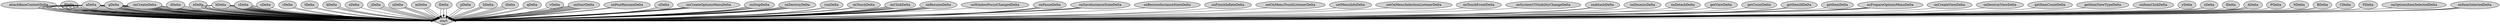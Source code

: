 digraph G {
	subgraph "com.androvid.AndrovidApplication" {
		node [style=filled]
		color=blue
		label="com.androvid.AndrovidApplication"
		start [shape=Mdiamond]
		attachBaseContextDelta -> start
		start [shape=Mdiamond]
		fDelta -> start
		start [shape=Mdiamond]
		aDelta -> start
		start [shape=Mdiamond]
		gDelta -> start
		start [shape=Mdiamond]
		onCreateDelta -> start
		start [shape=Mdiamond]
		dDelta -> start
		start [shape=Mdiamond]
		eDelta -> start
	}
	subgraph "com.androvid.videokit.b" {
		node [style=filled]
		color=blue
		label="com.androvid.videokit.b"
		start [shape=Mdiamond]
		bDelta -> start
		start [shape=Mdiamond]
		cDelta -> start
		start [shape=Mdiamond]
		aDelta -> start
	}
	subgraph "com.androvid.videokit.o" {
		node [style=filled]
		color=blue
		label="com.androvid.videokit.o"
		start [shape=Mdiamond]
		aDelta -> start
	}
	subgraph "com.androvid.videokit.HomeActivity" {
		node [style=filled]
		color=blue
		label="com.androvid.videokit.HomeActivity"
		start [shape=Mdiamond]
		sDelta -> start
		start [shape=Mdiamond]
		rDelta -> start
		start [shape=Mdiamond]
		tDelta -> start
		start [shape=Mdiamond]
		aDelta -> start
		start [shape=Mdiamond]
		kDelta -> start
		start [shape=Mdiamond]
		oDelta -> start
		start [shape=Mdiamond]
		jDelta -> start
		start [shape=Mdiamond]
		nDelta -> start
		start [shape=Mdiamond]
		mDelta -> start
		start [shape=Mdiamond]
		lDelta -> start
		start [shape=Mdiamond]
		pDelta -> start
		start [shape=Mdiamond]
		hDelta -> start
		start [shape=Mdiamond]
		iDelta -> start
		start [shape=Mdiamond]
		qDelta -> start
		start [shape=Mdiamond]
		onCreateDelta -> start
		start [shape=Mdiamond]
		vDelta -> start
		start [shape=Mdiamond]
		onStartDelta -> start
		start [shape=Mdiamond]
		onPostResumeDelta -> start
		start [shape=Mdiamond]
		gDelta -> start
		start [shape=Mdiamond]
		uDelta -> start
		start [shape=Mdiamond]
		onCreateOptionsMenuDelta -> start
		start [shape=Mdiamond]
		onStopDelta -> start
		start [shape=Mdiamond]
		onDestroyDelta -> start
	}
	subgraph "com.androvid.videokit.a" {
		node [style=filled]
		color=blue
		label="com.androvid.videokit.a"
		start [shape=Mdiamond]
		bDelta -> start
		start [shape=Mdiamond]
		aDelta -> start
	}
	subgraph "com.androvid.util.h" {
		node [style=filled]
		color=blue
		label="com.androvid.util.h"
		start [shape=Mdiamond]
		fDelta -> start
		start [shape=Mdiamond]
		aDelta -> start
		start [shape=Mdiamond]
		bDelta -> start
		start [shape=Mdiamond]
		cDelta -> start
		start [shape=Mdiamond]
		dDelta -> start
	}
	subgraph "com.androvid.util.e" {
		node [style=filled]
		color=blue
		label="com.androvid.util.e"
		start [shape=Mdiamond]
		bDelta -> start
		start [shape=Mdiamond]
		aDelta -> start
	}
	subgraph "com.androvid.a" {
		node [style=filled]
		color=blue
		label="com.androvid.a"
		start [shape=Mdiamond]
		aDelta -> start
		start [shape=Mdiamond]
		bDelta -> start
		start [shape=Mdiamond]
		cDelta -> start
	}
	subgraph "com.androvid.a.a" {
		node [style=filled]
		color=blue
		label="com.androvid.a.a"
		start [shape=Mdiamond]
		aDelta -> start
	}
	subgraph "com.androvid.MyAppGlideModule" {
		node [style=filled]
		color=blue
		label="com.androvid.MyAppGlideModule"
		start [shape=Mdiamond]
		aDelta -> start
	}
	subgraph "com.androvid.d" {
		node [style=filled]
		color=blue
		label="com.androvid.d"
		start [shape=Mdiamond]
		bDelta -> start
		start [shape=Mdiamond]
		aDelta -> start
		start [shape=Mdiamond]
		cDelta -> start
	}
	subgraph "com.androvid.c" {
		node [style=filled]
		color=blue
		label="com.androvid.c"
		start [shape=Mdiamond]
		iDelta -> start
		start [shape=Mdiamond]
		jDelta -> start
		start [shape=Mdiamond]
		aDelta -> start
	}
	subgraph "com.androvid.e" {
		node [style=filled]
		color=blue
		label="com.androvid.e"
		start [shape=Mdiamond]
		aDelta -> start
	}
	subgraph "com.androvid.videokit.HomeActivity$b" {
		node [style=filled]
		color=blue
		label="com.androvid.videokit.HomeActivity$b"
		start [shape=Mdiamond]
		bDelta -> start
		start [shape=Mdiamond]
		aDelta -> start
	}
	subgraph "com.androvid.AndrovidApplication$3" {
		node [style=filled]
		color=blue
		label="com.androvid.AndrovidApplication$3"
		start [shape=Mdiamond]
		runDelta -> start
	}
	subgraph "com.androvid.videokit.HomeActivity$7" {
		node [style=filled]
		color=blue
		label="com.androvid.videokit.HomeActivity$7"
		start [shape=Mdiamond]
		onTouchDelta -> start
	}
	subgraph "com.androvid.util.a" {
		node [style=filled]
		color=blue
		label="com.androvid.util.a"
		start [shape=Mdiamond]
		aDelta -> start
		start [shape=Mdiamond]
		fDelta -> start
	}
	subgraph "com.androvid.videokit.HomeActivity$b$2" {
		node [style=filled]
		color=blue
		label="com.androvid.videokit.HomeActivity$b$2"
		start [shape=Mdiamond]
		onClickDelta -> start
	}
	subgraph "com.androvid.videokit.AndrovidNoStatusBarActivity" {
		node [style=filled]
		color=blue
		label="com.androvid.videokit.AndrovidNoStatusBarActivity"
		start [shape=Mdiamond]
		onCreateDelta -> start
		start [shape=Mdiamond]
		onResumeDelta -> start
		start [shape=Mdiamond]
		onWindowFocusChangedDelta -> start
	}
	subgraph "com.androvid.videokit.VideoPlayerMenuActivity" {
		node [style=filled]
		color=blue
		label="com.androvid.videokit.VideoPlayerMenuActivity"
		start [shape=Mdiamond]
		jDelta -> start
		start [shape=Mdiamond]
		iDelta -> start
		start [shape=Mdiamond]
		aDelta -> start
		start [shape=Mdiamond]
		onCreateDelta -> start
		start [shape=Mdiamond]
		rDelta -> start
		start [shape=Mdiamond]
		onStartDelta -> start
		start [shape=Mdiamond]
		onResumeDelta -> start
		start [shape=Mdiamond]
		hDelta -> start
		start [shape=Mdiamond]
		nDelta -> start
		start [shape=Mdiamond]
		uDelta -> start
		start [shape=Mdiamond]
		eDelta -> start
		start [shape=Mdiamond]
		fDelta -> start
		start [shape=Mdiamond]
		onPauseDelta -> start
		start [shape=Mdiamond]
		onStopDelta -> start
		start [shape=Mdiamond]
		onSaveInstanceStateDelta -> start
		start [shape=Mdiamond]
		tDelta -> start
		start [shape=Mdiamond]
		onDestroyDelta -> start
		start [shape=Mdiamond]
		onRestoreInstanceStateDelta -> start
	}
	subgraph "com.androvid.videokit.GridMenuItem" {
		node [style=filled]
		color=blue
		label="com.androvid.videokit.GridMenuItem"
		start [shape=Mdiamond]
		onFinishInflateDelta -> start
		start [shape=Mdiamond]
		setOnMenuTouchListenerDelta -> start
		start [shape=Mdiamond]
		setMenuInfoDelta -> start
		start [shape=Mdiamond]
		setOnMenuSelectionListenerDelta -> start
		start [shape=Mdiamond]
		onTouchEventDelta -> start
		start [shape=Mdiamond]
		aDelta -> start
		start [shape=Mdiamond]
		bDelta -> start
	}
	subgraph "com.androvid.videokit.AndrovidNoStatusBarActivity$1" {
		node [style=filled]
		color=blue
		label="com.androvid.videokit.AndrovidNoStatusBarActivity$1"
		start [shape=Mdiamond]
		onSystemUiVisibilityChangeDelta -> start
	}
	subgraph "com.androvid.videokit.VideoPlayerMenuActivity$3" {
		node [style=filled]
		color=blue
		label="com.androvid.videokit.VideoPlayerMenuActivity$3"
		start [shape=Mdiamond]
		aDelta -> start
	}
	subgraph "com.androvid.videokit.VideoPlayerMenuActivity$6" {
		node [style=filled]
		color=blue
		label="com.androvid.videokit.VideoPlayerMenuActivity$6"
		start [shape=Mdiamond]
		runDelta -> start
	}
	subgraph "com.androvid.videokit.GridMenuItem$2" {
		node [style=filled]
		color=blue
		label="com.androvid.videokit.GridMenuItem$2"
		start [shape=Mdiamond]
		onTouchDelta -> start
	}
	subgraph "com.androvid.b.a" {
		node [style=filled]
		color=blue
		label="com.androvid.b.a"
		start [shape=Mdiamond]
		aDelta -> start
		start [shape=Mdiamond]
		bDelta -> start
		start [shape=Mdiamond]
		eDelta -> start
		start [shape=Mdiamond]
		onAttachDelta -> start
		start [shape=Mdiamond]
		dDelta -> start
		start [shape=Mdiamond]
		onDismissDelta -> start
		start [shape=Mdiamond]
		onDetachDelta -> start
	}
	subgraph "com.androvid.b.a$b" {
		node [style=filled]
		color=blue
		label="com.androvid.b.a$b"
		start [shape=Mdiamond]
		bDelta -> start
		start [shape=Mdiamond]
		aDelta -> start
		start [shape=Mdiamond]
		cDelta -> start
	}
	subgraph "com.androvid.a.b" {
		node [style=filled]
		color=blue
		label="com.androvid.a.b"
		start [shape=Mdiamond]
		aDelta -> start
		start [shape=Mdiamond]
		dDelta -> start
	}
	subgraph "com.androvid.videokit.GridMenuItem$1" {
		node [style=filled]
		color=blue
		label="com.androvid.videokit.GridMenuItem$1"
		start [shape=Mdiamond]
		onClickDelta -> start
	}
	subgraph "com.androvid.b.a$a" {
		node [style=filled]
		color=blue
		label="com.androvid.b.a$a"
		start [shape=Mdiamond]
		getViewDelta -> start
		start [shape=Mdiamond]
		getCountDelta -> start
		start [shape=Mdiamond]
		getItemIdDelta -> start
		start [shape=Mdiamond]
		getItemDelta -> start
	}
	subgraph "com.androvid.videokit.v" {
		node [style=filled]
		color=blue
		label="com.androvid.videokit.v"
		start [shape=Mdiamond]
		aDelta -> start
		start [shape=Mdiamond]
		bDelta -> start
	}
	subgraph "com.androvid.b.a$2" {
		node [style=filled]
		color=blue
		label="com.androvid.b.a$2"
		start [shape=Mdiamond]
		onClickDelta -> start
	}
	subgraph "com.androvid.videokit.AndrovidRunnerActivity" {
		node [style=filled]
		color=blue
		label="com.androvid.videokit.AndrovidRunnerActivity"
		start [shape=Mdiamond]
		onStartDelta -> start
		start [shape=Mdiamond]
		onCreateDelta -> start
		start [shape=Mdiamond]
		onPostResumeDelta -> start
		start [shape=Mdiamond]
		mDelta -> start
		start [shape=Mdiamond]
		nDelta -> start
		start [shape=Mdiamond]
		onCreateOptionsMenuDelta -> start
		start [shape=Mdiamond]
		onPrepareOptionsMenuDelta -> start
		start [shape=Mdiamond]
		bDelta -> start
		start [shape=Mdiamond]
		qDelta -> start
		start [shape=Mdiamond]
		pDelta -> start
		start [shape=Mdiamond]
		aDelta -> start
		start [shape=Mdiamond]
		cDelta -> start
		start [shape=Mdiamond]
		dDelta -> start
		start [shape=Mdiamond]
		onStopDelta -> start
		start [shape=Mdiamond]
		onDestroyDelta -> start
	}
	subgraph "com.androvid.videokit.u" {
		node [style=filled]
		color=blue
		label="com.androvid.videokit.u"
		start [shape=Mdiamond]
		aDelta -> start
		start [shape=Mdiamond]
		onAttachDelta -> start
		start [shape=Mdiamond]
		onCreateViewDelta -> start
		start [shape=Mdiamond]
		onDestroyViewDelta -> start
	}
	subgraph "com.androvid.videokit.VideoListActivity" {
		node [style=filled]
		color=blue
		label="com.androvid.videokit.VideoListActivity"
		start [shape=Mdiamond]
		kDelta -> start
		start [shape=Mdiamond]
		onCreateDelta -> start
		start [shape=Mdiamond]
		onStartDelta -> start
		start [shape=Mdiamond]
		lDelta -> start
		start [shape=Mdiamond]
		onResumeDelta -> start
		start [shape=Mdiamond]
		mDelta -> start
		start [shape=Mdiamond]
		gDelta -> start
		start [shape=Mdiamond]
		onPrepareOptionsMenuDelta -> start
		start [shape=Mdiamond]
		onCreateOptionsMenuDelta -> start
		start [shape=Mdiamond]
		dDelta -> start
		start [shape=Mdiamond]
		onPauseDelta -> start
		start [shape=Mdiamond]
		onSaveInstanceStateDelta -> start
		start [shape=Mdiamond]
		onStopDelta -> start
		start [shape=Mdiamond]
		onDestroyDelta -> start
	}
	subgraph "com.androvid.videokit.s" {
		node [style=filled]
		color=blue
		label="com.androvid.videokit.s"
		start [shape=Mdiamond]
		aDelta -> start
		start [shape=Mdiamond]
		getItemCountDelta -> start
		start [shape=Mdiamond]
		bDelta -> start
		start [shape=Mdiamond]
		getItemViewTypeDelta -> start
		start [shape=Mdiamond]
		getItemIdDelta -> start
	}
	subgraph "com.androvid.b" {
		node [style=filled]
		color=blue
		label="com.androvid.b"
		start [shape=Mdiamond]
		aDelta -> start
	}
	subgraph "com.androvid.videokit.s$b" {
		node [style=filled]
		color=blue
		label="com.androvid.videokit.s$b"
		start [shape=Mdiamond]
		onClickDelta -> start
	}
	subgraph "com.androvid.videokit.VideoListActivity$2" {
		node [style=filled]
		color=blue
		label="com.androvid.videokit.VideoListActivity$2"
		start [shape=Mdiamond]
		onItemClickDelta -> start
	}
	subgraph "com.androvid.videokit.u$6" {
		node [style=filled]
		color=blue
		label="com.androvid.videokit.u$6"
		start [shape=Mdiamond]
		onClickDelta -> start
	}
	subgraph "com.androvid.videokit.VideoEditorActivity" {
		node [style=filled]
		color=blue
		label="com.androvid.videokit.VideoEditorActivity"
		start [shape=Mdiamond]
		aDelta -> start
		start [shape=Mdiamond]
		yDelta -> start
		start [shape=Mdiamond]
		zDelta -> start
		start [shape=Mdiamond]
		onCreateDelta -> start
		start [shape=Mdiamond]
		IDelta -> start
		start [shape=Mdiamond]
		onStartDelta -> start
		start [shape=Mdiamond]
		onResumeDelta -> start
		start [shape=Mdiamond]
		onDestroyDelta -> start
		start [shape=Mdiamond]
		ADelta -> start
		start [shape=Mdiamond]
		PDelta -> start
		start [shape=Mdiamond]
		NDelta -> start
		start [shape=Mdiamond]
		cDelta -> start
	}
	subgraph "com.androvid.videokit.VideoToolboxActivity" {
		node [style=filled]
		color=blue
		label="com.androvid.videokit.VideoToolboxActivity"
		start [shape=Mdiamond]
		onCreateDelta -> start
		start [shape=Mdiamond]
		ADelta -> start
		start [shape=Mdiamond]
		BDelta -> start
		start [shape=Mdiamond]
		onStartDelta -> start
		start [shape=Mdiamond]
		aDelta -> start
	}
	subgraph "com.androvid.videokit.VideoCompressActivity" {
		node [style=filled]
		color=blue
		label="com.androvid.videokit.VideoCompressActivity"
		start [shape=Mdiamond]
		onCreateDelta -> start
		start [shape=Mdiamond]
		ADelta -> start
		start [shape=Mdiamond]
		zDelta -> start
		start [shape=Mdiamond]
		BDelta -> start
		start [shape=Mdiamond]
		CDelta -> start
		start [shape=Mdiamond]
		FDelta -> start
		start [shape=Mdiamond]
		onStartDelta -> start
		start [shape=Mdiamond]
		aDelta -> start
		start [shape=Mdiamond]
		onClickDelta -> start
	}
	subgraph "com.androvid.videokit.VideoEditorActivity$5" {
		node [style=filled]
		color=blue
		label="com.androvid.videokit.VideoEditorActivity$5"
		start [shape=Mdiamond]
		aDelta -> start
	}
	subgraph "com.androvid.videokit.VideoTranscodeActivity" {
		node [style=filled]
		color=blue
		label="com.androvid.videokit.VideoTranscodeActivity"
		start [shape=Mdiamond]
		iDelta -> start
		start [shape=Mdiamond]
		hDelta -> start
		start [shape=Mdiamond]
		aDelta -> start
		start [shape=Mdiamond]
		lDelta -> start
		start [shape=Mdiamond]
		onCreateDelta -> start
		start [shape=Mdiamond]
		onResumeDelta -> start
		start [shape=Mdiamond]
		onStartDelta -> start
		start [shape=Mdiamond]
		bDelta -> start
		start [shape=Mdiamond]
		onPrepareOptionsMenuDelta -> start
		start [shape=Mdiamond]
		onCreateOptionsMenuDelta -> start
		start [shape=Mdiamond]
		cDelta -> start
		start [shape=Mdiamond]
		onPauseDelta -> start
		start [shape=Mdiamond]
		kDelta -> start
		start [shape=Mdiamond]
		onOptionsItemSelectedDelta -> start
		start [shape=Mdiamond]
		jDelta -> start
		start [shape=Mdiamond]
		onSaveInstanceStateDelta -> start
		start [shape=Mdiamond]
		onStopDelta -> start
	}
	subgraph "com.androvid.videokit.VideoTranscodeActivity$1" {
		node [style=filled]
		color=blue
		label="com.androvid.videokit.VideoTranscodeActivity$1"
		start [shape=Mdiamond]
		onItemSelectedDelta -> start
	}
	subgraph "com.androvid.videokit.VideoTranscodeActivity$2" {
		node [style=filled]
		color=blue
		label="com.androvid.videokit.VideoTranscodeActivity$2"
		start [shape=Mdiamond]
		onItemSelectedDelta -> start
	}
	subgraph "com.androvid.videokit.VideoTranscodeActivity$3" {
		node [style=filled]
		color=blue
		label="com.androvid.videokit.VideoTranscodeActivity$3"
		start [shape=Mdiamond]
		onItemSelectedDelta -> start
	}
}
